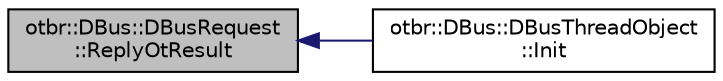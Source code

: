 digraph "otbr::DBus::DBusRequest::ReplyOtResult"
{
  edge [fontname="Helvetica",fontsize="10",labelfontname="Helvetica",labelfontsize="10"];
  node [fontname="Helvetica",fontsize="10",shape=record];
  rankdir="LR";
  Node18 [label="otbr::DBus::DBusRequest\l::ReplyOtResult",height=0.2,width=0.4,color="black", fillcolor="grey75", style="filled", fontcolor="black"];
  Node18 -> Node19 [dir="back",color="midnightblue",fontsize="10",style="solid",fontname="Helvetica"];
  Node19 [label="otbr::DBus::DBusThreadObject\l::Init",height=0.2,width=0.4,color="black", fillcolor="white", style="filled",URL="$de/d73/classotbr_1_1DBus_1_1DBusThreadObject.html#a56365e35e991a3d5c2462d3c224b27b7",tooltip="This method initializes the dbus thread object. "];
}
